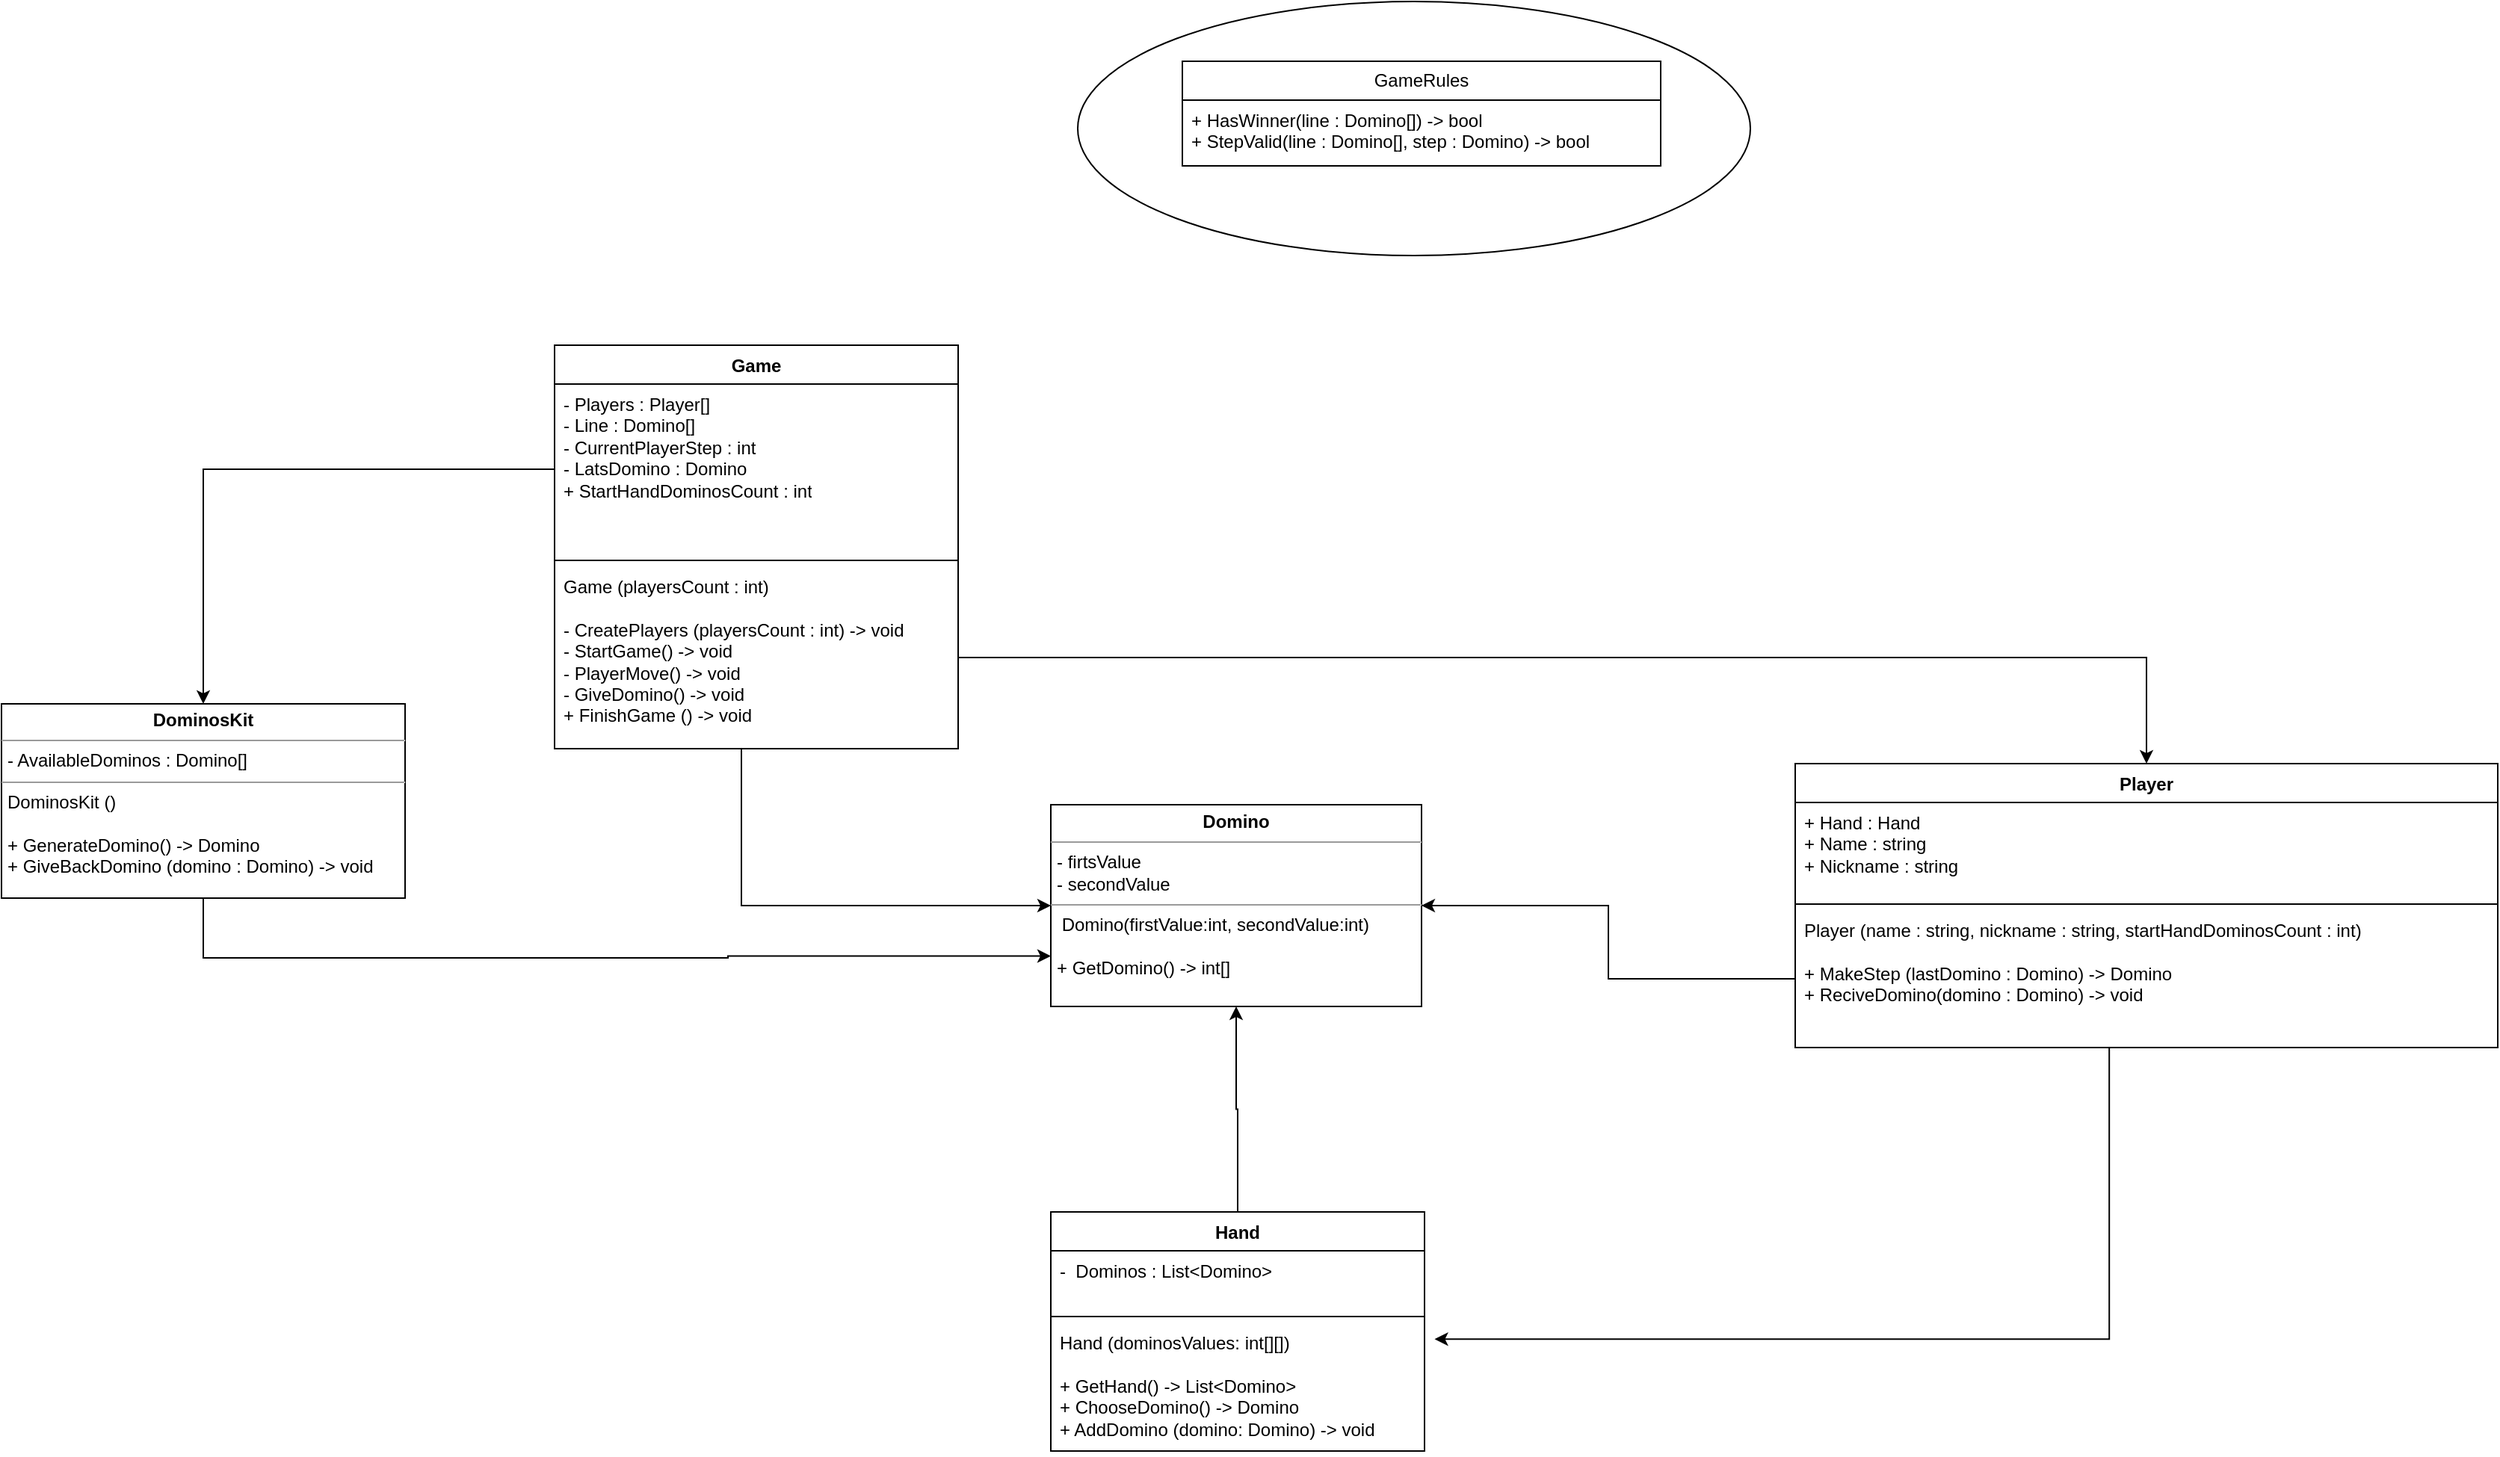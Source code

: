 <mxfile version="22.1.8" type="github">
  <diagram name="Страница — 1" id="WSpf2R3lcupBbCnASCNv">
    <mxGraphModel dx="2927" dy="2301" grid="1" gridSize="10" guides="1" tooltips="1" connect="1" arrows="1" fold="1" page="1" pageScale="1" pageWidth="827" pageHeight="1169" math="0" shadow="0">
      <root>
        <mxCell id="0" />
        <mxCell id="1" parent="0" />
        <mxCell id="o2LxJ038xUt1YhMu7u4r-6" value="Game" style="swimlane;fontStyle=1;align=center;verticalAlign=top;childLayout=stackLayout;horizontal=1;startSize=26;horizontalStack=0;resizeParent=1;resizeParentMax=0;resizeLast=0;collapsible=1;marginBottom=0;whiteSpace=wrap;html=1;" parent="1" vertex="1">
          <mxGeometry x="200" y="20" width="270" height="270" as="geometry">
            <mxRectangle x="340" y="90" width="70" height="30" as="alternateBounds" />
          </mxGeometry>
        </mxCell>
        <mxCell id="o2LxJ038xUt1YhMu7u4r-7" value="- Players : Player[]&lt;br&gt;- Line : Domino[]&lt;br&gt;- CurrentPlayerStep : int&lt;br&gt;- LatsDomino : Domino&lt;br&gt;+ StartHandDominosCount : int" style="text;align=left;verticalAlign=top;spacingLeft=4;spacingRight=4;overflow=hidden;rotatable=0;points=[[0,0.5],[1,0.5]];portConstraint=eastwest;whiteSpace=wrap;html=1;" parent="o2LxJ038xUt1YhMu7u4r-6" vertex="1">
          <mxGeometry y="26" width="270" height="114" as="geometry" />
        </mxCell>
        <mxCell id="o2LxJ038xUt1YhMu7u4r-8" value="" style="line;strokeWidth=1;fillColor=none;align=left;verticalAlign=middle;spacingTop=-1;spacingLeft=3;spacingRight=3;rotatable=0;labelPosition=right;points=[];portConstraint=eastwest;strokeColor=inherit;" parent="o2LxJ038xUt1YhMu7u4r-6" vertex="1">
          <mxGeometry y="140" width="270" height="8" as="geometry" />
        </mxCell>
        <mxCell id="o2LxJ038xUt1YhMu7u4r-9" value="Game (playersCount : int)&lt;br&gt;&lt;br&gt;- CreatePlayers (playersCount : int) -&amp;gt; void&lt;br&gt;- StartGame() -&amp;gt; void&lt;br&gt;- PlayerMove() -&amp;gt; void&lt;br&gt;- GiveDomino() -&amp;gt; void&lt;br&gt;+ FinishGame () -&amp;gt; void" style="text;strokeColor=none;fillColor=none;align=left;verticalAlign=top;spacingLeft=4;spacingRight=4;overflow=hidden;rotatable=0;points=[[0,0.5],[1,0.5]];portConstraint=eastwest;whiteSpace=wrap;html=1;" parent="o2LxJ038xUt1YhMu7u4r-6" vertex="1">
          <mxGeometry y="148" width="270" height="122" as="geometry" />
        </mxCell>
        <mxCell id="o2LxJ038xUt1YhMu7u4r-10" value="Player" style="swimlane;fontStyle=1;align=center;verticalAlign=top;childLayout=stackLayout;horizontal=1;startSize=26;horizontalStack=0;resizeParent=1;resizeParentMax=0;resizeLast=0;collapsible=1;marginBottom=0;whiteSpace=wrap;html=1;" parent="1" vertex="1">
          <mxGeometry x="1030" y="300" width="470" height="190" as="geometry">
            <mxRectangle x="250" y="350" width="80" height="30" as="alternateBounds" />
          </mxGeometry>
        </mxCell>
        <mxCell id="o2LxJ038xUt1YhMu7u4r-11" value="+ Hand : Hand&lt;br&gt;+ Name : string&lt;br&gt;+ Nickname : string" style="text;strokeColor=none;fillColor=none;align=left;verticalAlign=top;spacingLeft=4;spacingRight=4;overflow=hidden;rotatable=0;points=[[0,0.5],[1,0.5]];portConstraint=eastwest;whiteSpace=wrap;html=1;" parent="o2LxJ038xUt1YhMu7u4r-10" vertex="1">
          <mxGeometry y="26" width="470" height="64" as="geometry" />
        </mxCell>
        <mxCell id="o2LxJ038xUt1YhMu7u4r-12" value="" style="line;strokeWidth=1;fillColor=none;align=left;verticalAlign=middle;spacingTop=-1;spacingLeft=3;spacingRight=3;rotatable=0;labelPosition=right;points=[];portConstraint=eastwest;strokeColor=inherit;" parent="o2LxJ038xUt1YhMu7u4r-10" vertex="1">
          <mxGeometry y="90" width="470" height="8" as="geometry" />
        </mxCell>
        <mxCell id="o2LxJ038xUt1YhMu7u4r-13" value="Player (name : string, nickname : string, startHandDominosCount : int)&lt;br&gt;&lt;br&gt;+ MakeStep (lastDomino : Domino) -&amp;gt; Domino&lt;br&gt;+ ReciveDomino(domino : Domino) -&amp;gt; void" style="text;strokeColor=none;fillColor=none;align=left;verticalAlign=top;spacingLeft=4;spacingRight=4;overflow=hidden;rotatable=0;points=[[0,0.5],[1,0.5]];portConstraint=eastwest;whiteSpace=wrap;html=1;" parent="o2LxJ038xUt1YhMu7u4r-10" vertex="1">
          <mxGeometry y="98" width="470" height="92" as="geometry" />
        </mxCell>
        <mxCell id="ggb_UhmxL2kMy4uVyJzx-6" style="edgeStyle=orthogonalEdgeStyle;rounded=0;orthogonalLoop=1;jettySize=auto;html=1;entryX=0.5;entryY=1;entryDx=0;entryDy=0;" parent="1" source="o2LxJ038xUt1YhMu7u4r-14" target="n3KIZCUV4Ak1s4q1xW3Y-8" edge="1">
          <mxGeometry relative="1" as="geometry" />
        </mxCell>
        <mxCell id="o2LxJ038xUt1YhMu7u4r-14" value="Hand" style="swimlane;fontStyle=1;align=center;verticalAlign=top;childLayout=stackLayout;horizontal=1;startSize=26;horizontalStack=0;resizeParent=1;resizeParentMax=0;resizeLast=0;collapsible=1;marginBottom=0;whiteSpace=wrap;html=1;" parent="1" vertex="1">
          <mxGeometry x="532" y="600" width="250" height="160" as="geometry" />
        </mxCell>
        <mxCell id="o2LxJ038xUt1YhMu7u4r-15" value="-&amp;nbsp; Dominos : List&amp;lt;Domino&amp;gt;" style="text;strokeColor=none;fillColor=none;align=left;verticalAlign=top;spacingLeft=4;spacingRight=4;overflow=hidden;rotatable=0;points=[[0,0.5],[1,0.5]];portConstraint=eastwest;whiteSpace=wrap;html=1;" parent="o2LxJ038xUt1YhMu7u4r-14" vertex="1">
          <mxGeometry y="26" width="250" height="40" as="geometry" />
        </mxCell>
        <mxCell id="o2LxJ038xUt1YhMu7u4r-16" value="" style="line;strokeWidth=1;fillColor=none;align=left;verticalAlign=middle;spacingTop=-1;spacingLeft=3;spacingRight=3;rotatable=0;labelPosition=right;points=[];portConstraint=eastwest;strokeColor=inherit;" parent="o2LxJ038xUt1YhMu7u4r-14" vertex="1">
          <mxGeometry y="66" width="250" height="8" as="geometry" />
        </mxCell>
        <mxCell id="o2LxJ038xUt1YhMu7u4r-17" value="Hand (dominosValues: int[][])&lt;br&gt;&lt;br&gt;+ GetHand() -&amp;gt; List&amp;lt;Domino&amp;gt;&lt;br&gt;+ ChooseDomino() -&amp;gt; Domino&lt;br&gt;+ AddDomino (domino: Domino) -&amp;gt; void" style="text;strokeColor=none;fillColor=none;align=left;verticalAlign=top;spacingLeft=4;spacingRight=4;overflow=hidden;rotatable=0;points=[[0,0.5],[1,0.5]];portConstraint=eastwest;whiteSpace=wrap;html=1;" parent="o2LxJ038xUt1YhMu7u4r-14" vertex="1">
          <mxGeometry y="74" width="250" height="86" as="geometry" />
        </mxCell>
        <mxCell id="n3KIZCUV4Ak1s4q1xW3Y-8" value="&lt;p style=&quot;margin:0px;margin-top:4px;text-align:center;&quot;&gt;&lt;b&gt;Domino&lt;/b&gt;&lt;/p&gt;&lt;hr size=&quot;1&quot;&gt;&lt;p style=&quot;margin:0px;margin-left:4px;&quot;&gt;- firtsValue&lt;br style=&quot;border-color: var(--border-color);&quot;&gt;- secondValue&lt;br&gt;&lt;/p&gt;&lt;hr size=&quot;1&quot;&gt;&lt;p style=&quot;margin:0px;margin-left:4px;&quot;&gt;&amp;nbsp;Domino(firstValue:int, secondValue:int)&lt;/p&gt;&lt;p style=&quot;margin:0px;margin-left:4px;&quot;&gt;&lt;br&gt;&lt;/p&gt;&lt;p style=&quot;margin:0px;margin-left:4px;&quot;&gt;+ GetDomino() -&amp;gt; int[]&lt;/p&gt;" style="verticalAlign=top;align=left;overflow=fill;fontSize=12;fontFamily=Helvetica;html=1;whiteSpace=wrap;" parent="1" vertex="1">
          <mxGeometry x="532" y="327.5" width="248" height="135" as="geometry" />
        </mxCell>
        <mxCell id="n3KIZCUV4Ak1s4q1xW3Y-9" style="edgeStyle=orthogonalEdgeStyle;rounded=0;orthogonalLoop=1;jettySize=auto;html=1;" parent="1" source="o2LxJ038xUt1YhMu7u4r-9" target="o2LxJ038xUt1YhMu7u4r-10" edge="1">
          <mxGeometry relative="1" as="geometry" />
        </mxCell>
        <mxCell id="ggb_UhmxL2kMy4uVyJzx-3" style="edgeStyle=orthogonalEdgeStyle;rounded=0;orthogonalLoop=1;jettySize=auto;html=1;entryX=1.027;entryY=0.129;entryDx=0;entryDy=0;entryPerimeter=0;exitX=0.447;exitY=1;exitDx=0;exitDy=0;exitPerimeter=0;" parent="1" source="o2LxJ038xUt1YhMu7u4r-13" target="o2LxJ038xUt1YhMu7u4r-17" edge="1">
          <mxGeometry relative="1" as="geometry" />
        </mxCell>
        <mxCell id="ggb_UhmxL2kMy4uVyJzx-7" style="edgeStyle=orthogonalEdgeStyle;rounded=0;orthogonalLoop=1;jettySize=auto;html=1;entryX=1;entryY=0.5;entryDx=0;entryDy=0;" parent="1" source="o2LxJ038xUt1YhMu7u4r-13" target="n3KIZCUV4Ak1s4q1xW3Y-8" edge="1">
          <mxGeometry relative="1" as="geometry" />
        </mxCell>
        <mxCell id="ggb_UhmxL2kMy4uVyJzx-8" style="edgeStyle=orthogonalEdgeStyle;rounded=0;orthogonalLoop=1;jettySize=auto;html=1;entryX=0;entryY=0.5;entryDx=0;entryDy=0;" parent="1" source="o2LxJ038xUt1YhMu7u4r-9" target="n3KIZCUV4Ak1s4q1xW3Y-8" edge="1">
          <mxGeometry relative="1" as="geometry">
            <Array as="points">
              <mxPoint x="325" y="395" />
            </Array>
          </mxGeometry>
        </mxCell>
        <mxCell id="LhdZazNxD8STSTCbhV_u-3" style="edgeStyle=orthogonalEdgeStyle;rounded=0;orthogonalLoop=1;jettySize=auto;html=1;entryX=0;entryY=0.75;entryDx=0;entryDy=0;" edge="1" parent="1" source="LhdZazNxD8STSTCbhV_u-1" target="n3KIZCUV4Ak1s4q1xW3Y-8">
          <mxGeometry relative="1" as="geometry">
            <Array as="points">
              <mxPoint x="-35" y="430" />
              <mxPoint x="316" y="430" />
              <mxPoint x="316" y="429" />
            </Array>
          </mxGeometry>
        </mxCell>
        <mxCell id="LhdZazNxD8STSTCbhV_u-1" value="&lt;p style=&quot;margin:0px;margin-top:4px;text-align:center;&quot;&gt;&lt;b&gt;DominosKit&lt;/b&gt;&lt;/p&gt;&lt;hr size=&quot;1&quot;&gt;&lt;p style=&quot;margin:0px;margin-left:4px;&quot;&gt;- AvailableDominos : Domino[]&lt;/p&gt;&lt;hr size=&quot;1&quot;&gt;&lt;p style=&quot;margin:0px;margin-left:4px;&quot;&gt;&lt;span style=&quot;background-color: initial;&quot;&gt;DominosKit ()&lt;/span&gt;&lt;/p&gt;&lt;p style=&quot;margin:0px;margin-left:4px;&quot;&gt;&lt;span style=&quot;background-color: initial;&quot;&gt;&lt;br&gt;&lt;/span&gt;&lt;/p&gt;&lt;p style=&quot;margin:0px;margin-left:4px;&quot;&gt;&lt;span style=&quot;background-color: initial;&quot;&gt;+ GenerateDomino() -&amp;gt; Domino&lt;/span&gt;&lt;/p&gt;&lt;p style=&quot;margin:0px;margin-left:4px;&quot;&gt;&lt;span style=&quot;background-color: initial;&quot;&gt;+ GiveBackDomino (domino : Domino) -&amp;gt; void&amp;nbsp;&lt;/span&gt;&lt;/p&gt;" style="verticalAlign=top;align=left;overflow=fill;fontSize=12;fontFamily=Helvetica;html=1;whiteSpace=wrap;" vertex="1" parent="1">
          <mxGeometry x="-170" y="260" width="270" height="130" as="geometry" />
        </mxCell>
        <mxCell id="LhdZazNxD8STSTCbhV_u-2" style="edgeStyle=orthogonalEdgeStyle;rounded=0;orthogonalLoop=1;jettySize=auto;html=1;entryX=0.5;entryY=0;entryDx=0;entryDy=0;" edge="1" parent="1" source="o2LxJ038xUt1YhMu7u4r-7" target="LhdZazNxD8STSTCbhV_u-1">
          <mxGeometry relative="1" as="geometry" />
        </mxCell>
        <mxCell id="LhdZazNxD8STSTCbhV_u-5" value="GameRules" style="swimlane;fontStyle=0;childLayout=stackLayout;horizontal=1;startSize=26;fillColor=none;horizontalStack=0;resizeParent=1;resizeParentMax=0;resizeLast=0;collapsible=1;marginBottom=0;whiteSpace=wrap;html=1;" vertex="1" parent="1">
          <mxGeometry x="620" y="-170" width="320" height="70" as="geometry" />
        </mxCell>
        <mxCell id="LhdZazNxD8STSTCbhV_u-6" value="+ HasWinner(line : Domino[]) -&amp;gt; bool&lt;br&gt;+ StepValid(line : Domino[], step : Domino) -&amp;gt; bool" style="text;strokeColor=none;fillColor=none;align=left;verticalAlign=top;spacingLeft=4;spacingRight=4;overflow=hidden;rotatable=0;points=[[0,0.5],[1,0.5]];portConstraint=eastwest;whiteSpace=wrap;html=1;" vertex="1" parent="LhdZazNxD8STSTCbhV_u-5">
          <mxGeometry y="26" width="320" height="44" as="geometry" />
        </mxCell>
        <mxCell id="LhdZazNxD8STSTCbhV_u-10" value="" style="ellipse;whiteSpace=wrap;html=1;fillColor=none;" vertex="1" parent="1">
          <mxGeometry x="550" y="-210" width="450" height="170" as="geometry" />
        </mxCell>
      </root>
    </mxGraphModel>
  </diagram>
</mxfile>
